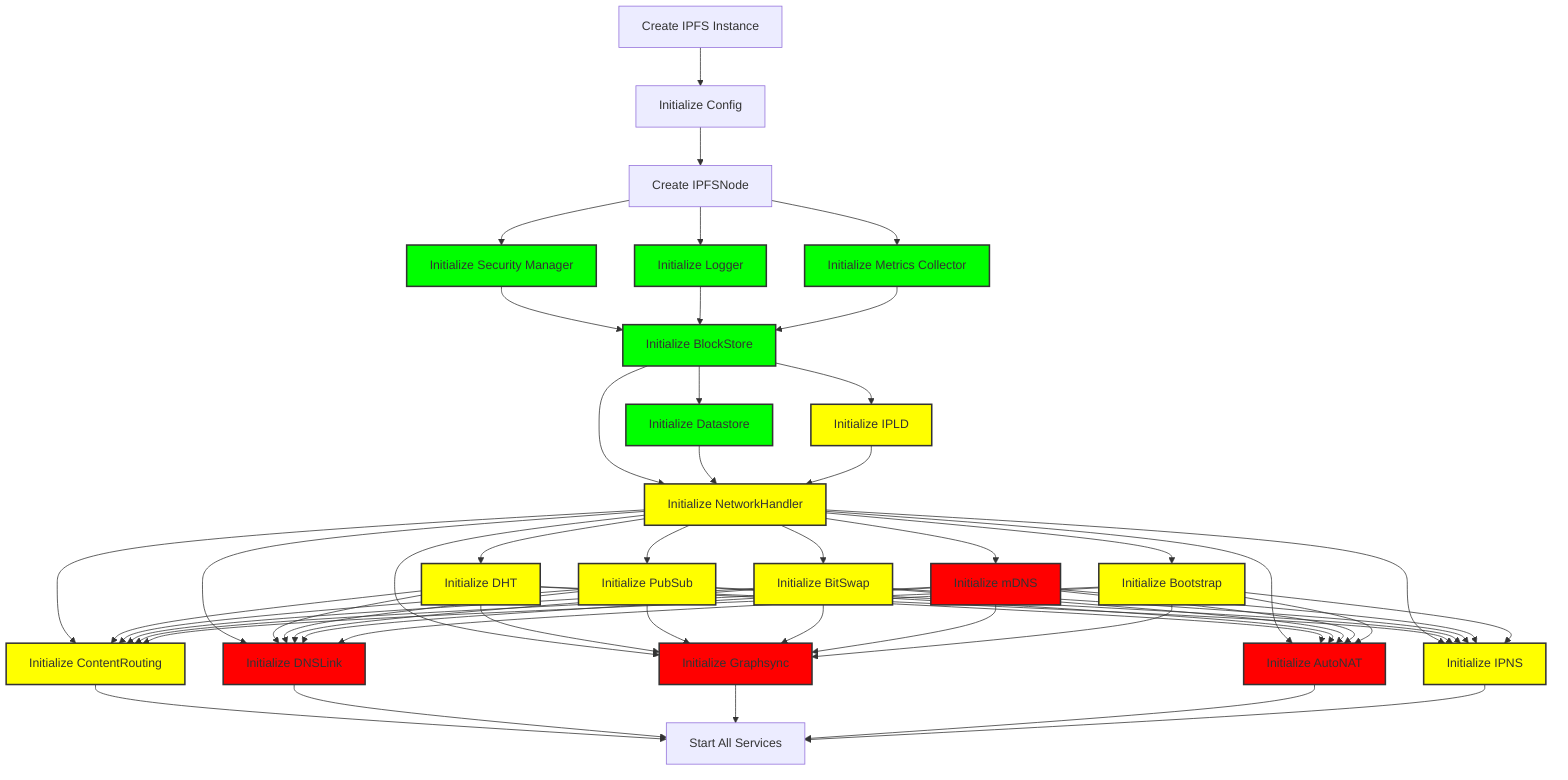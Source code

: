 graph TD
    A[Create IPFS Instance] --> B[Initialize Config]
    B --> C[Create IPFSNode]
    
    %% Security and Core Systems
    C --> D1[Initialize Security Manager]:::implemented
    C --> D2[Initialize Logger]:::implemented
    C --> D3[Initialize Metrics Collector]:::implemented
    
    %% Storage Layer
    D1 & D2 & D3 --> E1[Initialize BlockStore]:::implemented
    E1 --> E2[Initialize Datastore]:::implemented
    E1 --> E3[Initialize IPLD]:::partial
    
    %% Network Layer
    E1 & E2 & E3 --> F1[Initialize NetworkHandler]:::partial
    F1 --> F2[Initialize DHT]:::partial
    F1 --> F3[Initialize PubSub]:::partial
    F1 --> F4[Initialize BitSwap]:::partial
    F1 --> F5[Initialize mDNS]:::missing
    F1 --> F6[Initialize Bootstrap]:::partial
    
    %% High-level Services
    F1 & F2 & F3 & F4 & F5 & F6 --> G1[Initialize ContentRouting]:::partial
    F1 & F2 & F3 & F4 & F5 & F6 --> G2[Initialize DNSLink]:::missing
    F1 & F2 & F3 & F4 & F5 & F6 --> G3[Initialize Graphsync]:::missing
    F1 & F2 & F3 & F4 & F5 & F6 --> G4[Initialize AutoNAT]:::missing
    F1 & F2 & F3 & F4 & F5 & F6 --> G5[Initialize IPNS]:::partial
    
    %% Start Services
    G1 & G2 & G3 & G4 & G5 --> H[Start All Services]
    
    classDef implemented fill:#00ff00,stroke:#333,stroke-width:2px;
    classDef partial fill:#ffff00,stroke:#333,stroke-width:2px;
    classDef missing fill:#ff0000,stroke:#333,stroke-width:2px;
